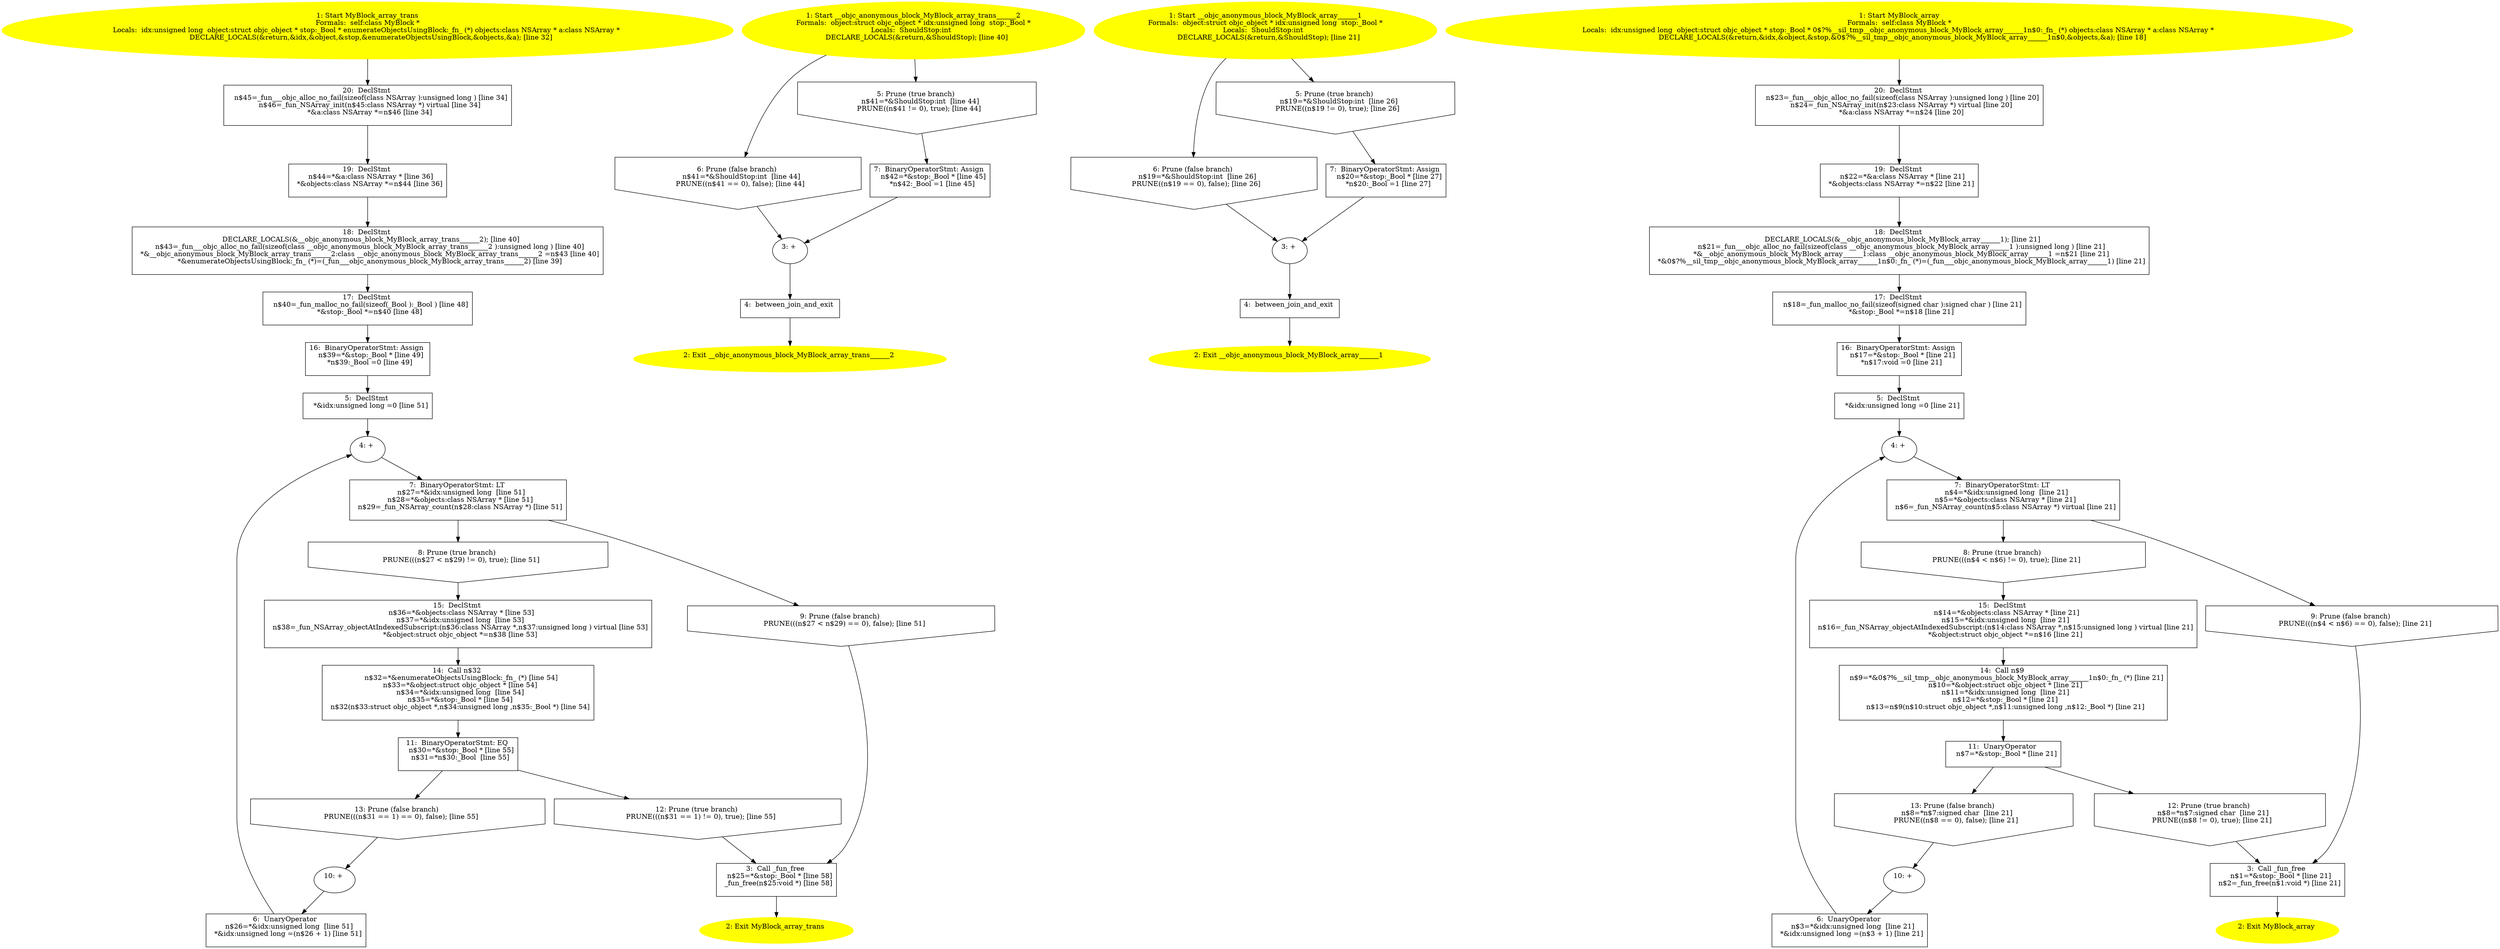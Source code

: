 /* @generated */
digraph iCFG {
"MyBlock_array_transinstance.b226fb850ede2e8d28bfda063ed8ca00_20" [label="20:  DeclStmt \n   n$45=_fun___objc_alloc_no_fail(sizeof(class NSArray ):unsigned long ) [line 34]\n  n$46=_fun_NSArray_init(n$45:class NSArray *) virtual [line 34]\n  *&a:class NSArray *=n$46 [line 34]\n " shape="box"]
	

	 "MyBlock_array_transinstance.b226fb850ede2e8d28bfda063ed8ca00_20" -> "MyBlock_array_transinstance.b226fb850ede2e8d28bfda063ed8ca00_19" ;
"MyBlock_array_transinstance.b226fb850ede2e8d28bfda063ed8ca00_19" [label="19:  DeclStmt \n   n$44=*&a:class NSArray * [line 36]\n  *&objects:class NSArray *=n$44 [line 36]\n " shape="box"]
	

	 "MyBlock_array_transinstance.b226fb850ede2e8d28bfda063ed8ca00_19" -> "MyBlock_array_transinstance.b226fb850ede2e8d28bfda063ed8ca00_18" ;
"MyBlock_array_transinstance.b226fb850ede2e8d28bfda063ed8ca00_18" [label="18:  DeclStmt \n   DECLARE_LOCALS(&__objc_anonymous_block_MyBlock_array_trans______2); [line 40]\n  n$43=_fun___objc_alloc_no_fail(sizeof(class __objc_anonymous_block_MyBlock_array_trans______2 ):unsigned long ) [line 40]\n  *&__objc_anonymous_block_MyBlock_array_trans______2:class __objc_anonymous_block_MyBlock_array_trans______2 =n$43 [line 40]\n  *&enumerateObjectsUsingBlock:_fn_ (*)=(_fun___objc_anonymous_block_MyBlock_array_trans______2) [line 39]\n " shape="box"]
	

	 "MyBlock_array_transinstance.b226fb850ede2e8d28bfda063ed8ca00_18" -> "MyBlock_array_transinstance.b226fb850ede2e8d28bfda063ed8ca00_17" ;
"MyBlock_array_transinstance.b226fb850ede2e8d28bfda063ed8ca00_17" [label="17:  DeclStmt \n   n$40=_fun_malloc_no_fail(sizeof(_Bool ):_Bool ) [line 48]\n  *&stop:_Bool *=n$40 [line 48]\n " shape="box"]
	

	 "MyBlock_array_transinstance.b226fb850ede2e8d28bfda063ed8ca00_17" -> "MyBlock_array_transinstance.b226fb850ede2e8d28bfda063ed8ca00_16" ;
"MyBlock_array_transinstance.b226fb850ede2e8d28bfda063ed8ca00_16" [label="16:  BinaryOperatorStmt: Assign \n   n$39=*&stop:_Bool * [line 49]\n  *n$39:_Bool =0 [line 49]\n " shape="box"]
	

	 "MyBlock_array_transinstance.b226fb850ede2e8d28bfda063ed8ca00_16" -> "MyBlock_array_transinstance.b226fb850ede2e8d28bfda063ed8ca00_5" ;
"MyBlock_array_transinstance.b226fb850ede2e8d28bfda063ed8ca00_15" [label="15:  DeclStmt \n   n$36=*&objects:class NSArray * [line 53]\n  n$37=*&idx:unsigned long  [line 53]\n  n$38=_fun_NSArray_objectAtIndexedSubscript:(n$36:class NSArray *,n$37:unsigned long ) virtual [line 53]\n  *&object:struct objc_object *=n$38 [line 53]\n " shape="box"]
	

	 "MyBlock_array_transinstance.b226fb850ede2e8d28bfda063ed8ca00_15" -> "MyBlock_array_transinstance.b226fb850ede2e8d28bfda063ed8ca00_14" ;
"MyBlock_array_transinstance.b226fb850ede2e8d28bfda063ed8ca00_14" [label="14:  Call n$32 \n   n$32=*&enumerateObjectsUsingBlock:_fn_ (*) [line 54]\n  n$33=*&object:struct objc_object * [line 54]\n  n$34=*&idx:unsigned long  [line 54]\n  n$35=*&stop:_Bool * [line 54]\n  n$32(n$33:struct objc_object *,n$34:unsigned long ,n$35:_Bool *) [line 54]\n " shape="box"]
	

	 "MyBlock_array_transinstance.b226fb850ede2e8d28bfda063ed8ca00_14" -> "MyBlock_array_transinstance.b226fb850ede2e8d28bfda063ed8ca00_11" ;
"MyBlock_array_transinstance.b226fb850ede2e8d28bfda063ed8ca00_13" [label="13: Prune (false branch) \n   PRUNE(((n$31 == 1) == 0), false); [line 55]\n " shape="invhouse"]
	

	 "MyBlock_array_transinstance.b226fb850ede2e8d28bfda063ed8ca00_13" -> "MyBlock_array_transinstance.b226fb850ede2e8d28bfda063ed8ca00_10" ;
"MyBlock_array_transinstance.b226fb850ede2e8d28bfda063ed8ca00_12" [label="12: Prune (true branch) \n   PRUNE(((n$31 == 1) != 0), true); [line 55]\n " shape="invhouse"]
	

	 "MyBlock_array_transinstance.b226fb850ede2e8d28bfda063ed8ca00_12" -> "MyBlock_array_transinstance.b226fb850ede2e8d28bfda063ed8ca00_3" ;
"MyBlock_array_transinstance.b226fb850ede2e8d28bfda063ed8ca00_11" [label="11:  BinaryOperatorStmt: EQ \n   n$30=*&stop:_Bool * [line 55]\n  n$31=*n$30:_Bool  [line 55]\n " shape="box"]
	

	 "MyBlock_array_transinstance.b226fb850ede2e8d28bfda063ed8ca00_11" -> "MyBlock_array_transinstance.b226fb850ede2e8d28bfda063ed8ca00_12" ;
	 "MyBlock_array_transinstance.b226fb850ede2e8d28bfda063ed8ca00_11" -> "MyBlock_array_transinstance.b226fb850ede2e8d28bfda063ed8ca00_13" ;
"MyBlock_array_transinstance.b226fb850ede2e8d28bfda063ed8ca00_10" [label="10: + \n  " ]
	

	 "MyBlock_array_transinstance.b226fb850ede2e8d28bfda063ed8ca00_10" -> "MyBlock_array_transinstance.b226fb850ede2e8d28bfda063ed8ca00_6" ;
"MyBlock_array_transinstance.b226fb850ede2e8d28bfda063ed8ca00_9" [label="9: Prune (false branch) \n   PRUNE(((n$27 < n$29) == 0), false); [line 51]\n " shape="invhouse"]
	

	 "MyBlock_array_transinstance.b226fb850ede2e8d28bfda063ed8ca00_9" -> "MyBlock_array_transinstance.b226fb850ede2e8d28bfda063ed8ca00_3" ;
"MyBlock_array_transinstance.b226fb850ede2e8d28bfda063ed8ca00_8" [label="8: Prune (true branch) \n   PRUNE(((n$27 < n$29) != 0), true); [line 51]\n " shape="invhouse"]
	

	 "MyBlock_array_transinstance.b226fb850ede2e8d28bfda063ed8ca00_8" -> "MyBlock_array_transinstance.b226fb850ede2e8d28bfda063ed8ca00_15" ;
"MyBlock_array_transinstance.b226fb850ede2e8d28bfda063ed8ca00_7" [label="7:  BinaryOperatorStmt: LT \n   n$27=*&idx:unsigned long  [line 51]\n  n$28=*&objects:class NSArray * [line 51]\n  n$29=_fun_NSArray_count(n$28:class NSArray *) [line 51]\n " shape="box"]
	

	 "MyBlock_array_transinstance.b226fb850ede2e8d28bfda063ed8ca00_7" -> "MyBlock_array_transinstance.b226fb850ede2e8d28bfda063ed8ca00_8" ;
	 "MyBlock_array_transinstance.b226fb850ede2e8d28bfda063ed8ca00_7" -> "MyBlock_array_transinstance.b226fb850ede2e8d28bfda063ed8ca00_9" ;
"MyBlock_array_transinstance.b226fb850ede2e8d28bfda063ed8ca00_6" [label="6:  UnaryOperator \n   n$26=*&idx:unsigned long  [line 51]\n  *&idx:unsigned long =(n$26 + 1) [line 51]\n " shape="box"]
	

	 "MyBlock_array_transinstance.b226fb850ede2e8d28bfda063ed8ca00_6" -> "MyBlock_array_transinstance.b226fb850ede2e8d28bfda063ed8ca00_4" ;
"MyBlock_array_transinstance.b226fb850ede2e8d28bfda063ed8ca00_5" [label="5:  DeclStmt \n   *&idx:unsigned long =0 [line 51]\n " shape="box"]
	

	 "MyBlock_array_transinstance.b226fb850ede2e8d28bfda063ed8ca00_5" -> "MyBlock_array_transinstance.b226fb850ede2e8d28bfda063ed8ca00_4" ;
"MyBlock_array_transinstance.b226fb850ede2e8d28bfda063ed8ca00_4" [label="4: + \n  " ]
	

	 "MyBlock_array_transinstance.b226fb850ede2e8d28bfda063ed8ca00_4" -> "MyBlock_array_transinstance.b226fb850ede2e8d28bfda063ed8ca00_7" ;
"MyBlock_array_transinstance.b226fb850ede2e8d28bfda063ed8ca00_3" [label="3:  Call _fun_free \n   n$25=*&stop:_Bool * [line 58]\n  _fun_free(n$25:void *) [line 58]\n " shape="box"]
	

	 "MyBlock_array_transinstance.b226fb850ede2e8d28bfda063ed8ca00_3" -> "MyBlock_array_transinstance.b226fb850ede2e8d28bfda063ed8ca00_2" ;
"MyBlock_array_transinstance.b226fb850ede2e8d28bfda063ed8ca00_2" [label="2: Exit MyBlock_array_trans \n  " color=yellow style=filled]
	

"MyBlock_array_transinstance.b226fb850ede2e8d28bfda063ed8ca00_1" [label="1: Start MyBlock_array_trans\nFormals:  self:class MyBlock *\nLocals:  idx:unsigned long  object:struct objc_object * stop:_Bool * enumerateObjectsUsingBlock:_fn_ (*) objects:class NSArray * a:class NSArray * \n   DECLARE_LOCALS(&return,&idx,&object,&stop,&enumerateObjectsUsingBlock,&objects,&a); [line 32]\n " color=yellow style=filled]
	

	 "MyBlock_array_transinstance.b226fb850ede2e8d28bfda063ed8ca00_1" -> "MyBlock_array_transinstance.b226fb850ede2e8d28bfda063ed8ca00_20" ;
"__objc_anonymous_block_MyBlock_array_trans______2.fea1d428975900396f66cb7e1f340c5f_7" [label="7:  BinaryOperatorStmt: Assign \n   n$42=*&stop:_Bool * [line 45]\n  *n$42:_Bool =1 [line 45]\n " shape="box"]
	

	 "__objc_anonymous_block_MyBlock_array_trans______2.fea1d428975900396f66cb7e1f340c5f_7" -> "__objc_anonymous_block_MyBlock_array_trans______2.fea1d428975900396f66cb7e1f340c5f_3" ;
"__objc_anonymous_block_MyBlock_array_trans______2.fea1d428975900396f66cb7e1f340c5f_6" [label="6: Prune (false branch) \n   n$41=*&ShouldStop:int  [line 44]\n  PRUNE((n$41 == 0), false); [line 44]\n " shape="invhouse"]
	

	 "__objc_anonymous_block_MyBlock_array_trans______2.fea1d428975900396f66cb7e1f340c5f_6" -> "__objc_anonymous_block_MyBlock_array_trans______2.fea1d428975900396f66cb7e1f340c5f_3" ;
"__objc_anonymous_block_MyBlock_array_trans______2.fea1d428975900396f66cb7e1f340c5f_5" [label="5: Prune (true branch) \n   n$41=*&ShouldStop:int  [line 44]\n  PRUNE((n$41 != 0), true); [line 44]\n " shape="invhouse"]
	

	 "__objc_anonymous_block_MyBlock_array_trans______2.fea1d428975900396f66cb7e1f340c5f_5" -> "__objc_anonymous_block_MyBlock_array_trans______2.fea1d428975900396f66cb7e1f340c5f_7" ;
"__objc_anonymous_block_MyBlock_array_trans______2.fea1d428975900396f66cb7e1f340c5f_4" [label="4:  between_join_and_exit \n  " shape="box"]
	

	 "__objc_anonymous_block_MyBlock_array_trans______2.fea1d428975900396f66cb7e1f340c5f_4" -> "__objc_anonymous_block_MyBlock_array_trans______2.fea1d428975900396f66cb7e1f340c5f_2" ;
"__objc_anonymous_block_MyBlock_array_trans______2.fea1d428975900396f66cb7e1f340c5f_3" [label="3: + \n  " ]
	

	 "__objc_anonymous_block_MyBlock_array_trans______2.fea1d428975900396f66cb7e1f340c5f_3" -> "__objc_anonymous_block_MyBlock_array_trans______2.fea1d428975900396f66cb7e1f340c5f_4" ;
"__objc_anonymous_block_MyBlock_array_trans______2.fea1d428975900396f66cb7e1f340c5f_2" [label="2: Exit __objc_anonymous_block_MyBlock_array_trans______2 \n  " color=yellow style=filled]
	

"__objc_anonymous_block_MyBlock_array_trans______2.fea1d428975900396f66cb7e1f340c5f_1" [label="1: Start __objc_anonymous_block_MyBlock_array_trans______2\nFormals:  object:struct objc_object * idx:unsigned long  stop:_Bool *\nLocals:  ShouldStop:int  \n   DECLARE_LOCALS(&return,&ShouldStop); [line 40]\n " color=yellow style=filled]
	

	 "__objc_anonymous_block_MyBlock_array_trans______2.fea1d428975900396f66cb7e1f340c5f_1" -> "__objc_anonymous_block_MyBlock_array_trans______2.fea1d428975900396f66cb7e1f340c5f_5" ;
	 "__objc_anonymous_block_MyBlock_array_trans______2.fea1d428975900396f66cb7e1f340c5f_1" -> "__objc_anonymous_block_MyBlock_array_trans______2.fea1d428975900396f66cb7e1f340c5f_6" ;
"__objc_anonymous_block_MyBlock_array______1.bbadc16d5b5c97477e972b47a398046c_7" [label="7:  BinaryOperatorStmt: Assign \n   n$20=*&stop:_Bool * [line 27]\n  *n$20:_Bool =1 [line 27]\n " shape="box"]
	

	 "__objc_anonymous_block_MyBlock_array______1.bbadc16d5b5c97477e972b47a398046c_7" -> "__objc_anonymous_block_MyBlock_array______1.bbadc16d5b5c97477e972b47a398046c_3" ;
"__objc_anonymous_block_MyBlock_array______1.bbadc16d5b5c97477e972b47a398046c_6" [label="6: Prune (false branch) \n   n$19=*&ShouldStop:int  [line 26]\n  PRUNE((n$19 == 0), false); [line 26]\n " shape="invhouse"]
	

	 "__objc_anonymous_block_MyBlock_array______1.bbadc16d5b5c97477e972b47a398046c_6" -> "__objc_anonymous_block_MyBlock_array______1.bbadc16d5b5c97477e972b47a398046c_3" ;
"__objc_anonymous_block_MyBlock_array______1.bbadc16d5b5c97477e972b47a398046c_5" [label="5: Prune (true branch) \n   n$19=*&ShouldStop:int  [line 26]\n  PRUNE((n$19 != 0), true); [line 26]\n " shape="invhouse"]
	

	 "__objc_anonymous_block_MyBlock_array______1.bbadc16d5b5c97477e972b47a398046c_5" -> "__objc_anonymous_block_MyBlock_array______1.bbadc16d5b5c97477e972b47a398046c_7" ;
"__objc_anonymous_block_MyBlock_array______1.bbadc16d5b5c97477e972b47a398046c_4" [label="4:  between_join_and_exit \n  " shape="box"]
	

	 "__objc_anonymous_block_MyBlock_array______1.bbadc16d5b5c97477e972b47a398046c_4" -> "__objc_anonymous_block_MyBlock_array______1.bbadc16d5b5c97477e972b47a398046c_2" ;
"__objc_anonymous_block_MyBlock_array______1.bbadc16d5b5c97477e972b47a398046c_3" [label="3: + \n  " ]
	

	 "__objc_anonymous_block_MyBlock_array______1.bbadc16d5b5c97477e972b47a398046c_3" -> "__objc_anonymous_block_MyBlock_array______1.bbadc16d5b5c97477e972b47a398046c_4" ;
"__objc_anonymous_block_MyBlock_array______1.bbadc16d5b5c97477e972b47a398046c_2" [label="2: Exit __objc_anonymous_block_MyBlock_array______1 \n  " color=yellow style=filled]
	

"__objc_anonymous_block_MyBlock_array______1.bbadc16d5b5c97477e972b47a398046c_1" [label="1: Start __objc_anonymous_block_MyBlock_array______1\nFormals:  object:struct objc_object * idx:unsigned long  stop:_Bool *\nLocals:  ShouldStop:int  \n   DECLARE_LOCALS(&return,&ShouldStop); [line 21]\n " color=yellow style=filled]
	

	 "__objc_anonymous_block_MyBlock_array______1.bbadc16d5b5c97477e972b47a398046c_1" -> "__objc_anonymous_block_MyBlock_array______1.bbadc16d5b5c97477e972b47a398046c_5" ;
	 "__objc_anonymous_block_MyBlock_array______1.bbadc16d5b5c97477e972b47a398046c_1" -> "__objc_anonymous_block_MyBlock_array______1.bbadc16d5b5c97477e972b47a398046c_6" ;
"MyBlock_arrayinstance.e60a71a04a429b0f430d6a6cafa42532_20" [label="20:  DeclStmt \n   n$23=_fun___objc_alloc_no_fail(sizeof(class NSArray ):unsigned long ) [line 20]\n  n$24=_fun_NSArray_init(n$23:class NSArray *) virtual [line 20]\n  *&a:class NSArray *=n$24 [line 20]\n " shape="box"]
	

	 "MyBlock_arrayinstance.e60a71a04a429b0f430d6a6cafa42532_20" -> "MyBlock_arrayinstance.e60a71a04a429b0f430d6a6cafa42532_19" ;
"MyBlock_arrayinstance.e60a71a04a429b0f430d6a6cafa42532_19" [label="19:  DeclStmt \n   n$22=*&a:class NSArray * [line 21]\n  *&objects:class NSArray *=n$22 [line 21]\n " shape="box"]
	

	 "MyBlock_arrayinstance.e60a71a04a429b0f430d6a6cafa42532_19" -> "MyBlock_arrayinstance.e60a71a04a429b0f430d6a6cafa42532_18" ;
"MyBlock_arrayinstance.e60a71a04a429b0f430d6a6cafa42532_18" [label="18:  DeclStmt \n   DECLARE_LOCALS(&__objc_anonymous_block_MyBlock_array______1); [line 21]\n  n$21=_fun___objc_alloc_no_fail(sizeof(class __objc_anonymous_block_MyBlock_array______1 ):unsigned long ) [line 21]\n  *&__objc_anonymous_block_MyBlock_array______1:class __objc_anonymous_block_MyBlock_array______1 =n$21 [line 21]\n  *&0$?%__sil_tmp__objc_anonymous_block_MyBlock_array______1n$0:_fn_ (*)=(_fun___objc_anonymous_block_MyBlock_array______1) [line 21]\n " shape="box"]
	

	 "MyBlock_arrayinstance.e60a71a04a429b0f430d6a6cafa42532_18" -> "MyBlock_arrayinstance.e60a71a04a429b0f430d6a6cafa42532_17" ;
"MyBlock_arrayinstance.e60a71a04a429b0f430d6a6cafa42532_17" [label="17:  DeclStmt \n   n$18=_fun_malloc_no_fail(sizeof(signed char ):signed char ) [line 21]\n  *&stop:_Bool *=n$18 [line 21]\n " shape="box"]
	

	 "MyBlock_arrayinstance.e60a71a04a429b0f430d6a6cafa42532_17" -> "MyBlock_arrayinstance.e60a71a04a429b0f430d6a6cafa42532_16" ;
"MyBlock_arrayinstance.e60a71a04a429b0f430d6a6cafa42532_16" [label="16:  BinaryOperatorStmt: Assign \n   n$17=*&stop:_Bool * [line 21]\n  *n$17:void =0 [line 21]\n " shape="box"]
	

	 "MyBlock_arrayinstance.e60a71a04a429b0f430d6a6cafa42532_16" -> "MyBlock_arrayinstance.e60a71a04a429b0f430d6a6cafa42532_5" ;
"MyBlock_arrayinstance.e60a71a04a429b0f430d6a6cafa42532_15" [label="15:  DeclStmt \n   n$14=*&objects:class NSArray * [line 21]\n  n$15=*&idx:unsigned long  [line 21]\n  n$16=_fun_NSArray_objectAtIndexedSubscript:(n$14:class NSArray *,n$15:unsigned long ) virtual [line 21]\n  *&object:struct objc_object *=n$16 [line 21]\n " shape="box"]
	

	 "MyBlock_arrayinstance.e60a71a04a429b0f430d6a6cafa42532_15" -> "MyBlock_arrayinstance.e60a71a04a429b0f430d6a6cafa42532_14" ;
"MyBlock_arrayinstance.e60a71a04a429b0f430d6a6cafa42532_14" [label="14:  Call n$9 \n   n$9=*&0$?%__sil_tmp__objc_anonymous_block_MyBlock_array______1n$0:_fn_ (*) [line 21]\n  n$10=*&object:struct objc_object * [line 21]\n  n$11=*&idx:unsigned long  [line 21]\n  n$12=*&stop:_Bool * [line 21]\n  n$13=n$9(n$10:struct objc_object *,n$11:unsigned long ,n$12:_Bool *) [line 21]\n " shape="box"]
	

	 "MyBlock_arrayinstance.e60a71a04a429b0f430d6a6cafa42532_14" -> "MyBlock_arrayinstance.e60a71a04a429b0f430d6a6cafa42532_11" ;
"MyBlock_arrayinstance.e60a71a04a429b0f430d6a6cafa42532_13" [label="13: Prune (false branch) \n   n$8=*n$7:signed char  [line 21]\n  PRUNE((n$8 == 0), false); [line 21]\n " shape="invhouse"]
	

	 "MyBlock_arrayinstance.e60a71a04a429b0f430d6a6cafa42532_13" -> "MyBlock_arrayinstance.e60a71a04a429b0f430d6a6cafa42532_10" ;
"MyBlock_arrayinstance.e60a71a04a429b0f430d6a6cafa42532_12" [label="12: Prune (true branch) \n   n$8=*n$7:signed char  [line 21]\n  PRUNE((n$8 != 0), true); [line 21]\n " shape="invhouse"]
	

	 "MyBlock_arrayinstance.e60a71a04a429b0f430d6a6cafa42532_12" -> "MyBlock_arrayinstance.e60a71a04a429b0f430d6a6cafa42532_3" ;
"MyBlock_arrayinstance.e60a71a04a429b0f430d6a6cafa42532_11" [label="11:  UnaryOperator \n   n$7=*&stop:_Bool * [line 21]\n " shape="box"]
	

	 "MyBlock_arrayinstance.e60a71a04a429b0f430d6a6cafa42532_11" -> "MyBlock_arrayinstance.e60a71a04a429b0f430d6a6cafa42532_12" ;
	 "MyBlock_arrayinstance.e60a71a04a429b0f430d6a6cafa42532_11" -> "MyBlock_arrayinstance.e60a71a04a429b0f430d6a6cafa42532_13" ;
"MyBlock_arrayinstance.e60a71a04a429b0f430d6a6cafa42532_10" [label="10: + \n  " ]
	

	 "MyBlock_arrayinstance.e60a71a04a429b0f430d6a6cafa42532_10" -> "MyBlock_arrayinstance.e60a71a04a429b0f430d6a6cafa42532_6" ;
"MyBlock_arrayinstance.e60a71a04a429b0f430d6a6cafa42532_9" [label="9: Prune (false branch) \n   PRUNE(((n$4 < n$6) == 0), false); [line 21]\n " shape="invhouse"]
	

	 "MyBlock_arrayinstance.e60a71a04a429b0f430d6a6cafa42532_9" -> "MyBlock_arrayinstance.e60a71a04a429b0f430d6a6cafa42532_3" ;
"MyBlock_arrayinstance.e60a71a04a429b0f430d6a6cafa42532_8" [label="8: Prune (true branch) \n   PRUNE(((n$4 < n$6) != 0), true); [line 21]\n " shape="invhouse"]
	

	 "MyBlock_arrayinstance.e60a71a04a429b0f430d6a6cafa42532_8" -> "MyBlock_arrayinstance.e60a71a04a429b0f430d6a6cafa42532_15" ;
"MyBlock_arrayinstance.e60a71a04a429b0f430d6a6cafa42532_7" [label="7:  BinaryOperatorStmt: LT \n   n$4=*&idx:unsigned long  [line 21]\n  n$5=*&objects:class NSArray * [line 21]\n  n$6=_fun_NSArray_count(n$5:class NSArray *) virtual [line 21]\n " shape="box"]
	

	 "MyBlock_arrayinstance.e60a71a04a429b0f430d6a6cafa42532_7" -> "MyBlock_arrayinstance.e60a71a04a429b0f430d6a6cafa42532_8" ;
	 "MyBlock_arrayinstance.e60a71a04a429b0f430d6a6cafa42532_7" -> "MyBlock_arrayinstance.e60a71a04a429b0f430d6a6cafa42532_9" ;
"MyBlock_arrayinstance.e60a71a04a429b0f430d6a6cafa42532_6" [label="6:  UnaryOperator \n   n$3=*&idx:unsigned long  [line 21]\n  *&idx:unsigned long =(n$3 + 1) [line 21]\n " shape="box"]
	

	 "MyBlock_arrayinstance.e60a71a04a429b0f430d6a6cafa42532_6" -> "MyBlock_arrayinstance.e60a71a04a429b0f430d6a6cafa42532_4" ;
"MyBlock_arrayinstance.e60a71a04a429b0f430d6a6cafa42532_5" [label="5:  DeclStmt \n   *&idx:unsigned long =0 [line 21]\n " shape="box"]
	

	 "MyBlock_arrayinstance.e60a71a04a429b0f430d6a6cafa42532_5" -> "MyBlock_arrayinstance.e60a71a04a429b0f430d6a6cafa42532_4" ;
"MyBlock_arrayinstance.e60a71a04a429b0f430d6a6cafa42532_4" [label="4: + \n  " ]
	

	 "MyBlock_arrayinstance.e60a71a04a429b0f430d6a6cafa42532_4" -> "MyBlock_arrayinstance.e60a71a04a429b0f430d6a6cafa42532_7" ;
"MyBlock_arrayinstance.e60a71a04a429b0f430d6a6cafa42532_3" [label="3:  Call _fun_free \n   n$1=*&stop:_Bool * [line 21]\n  n$2=_fun_free(n$1:void *) [line 21]\n " shape="box"]
	

	 "MyBlock_arrayinstance.e60a71a04a429b0f430d6a6cafa42532_3" -> "MyBlock_arrayinstance.e60a71a04a429b0f430d6a6cafa42532_2" ;
"MyBlock_arrayinstance.e60a71a04a429b0f430d6a6cafa42532_2" [label="2: Exit MyBlock_array \n  " color=yellow style=filled]
	

"MyBlock_arrayinstance.e60a71a04a429b0f430d6a6cafa42532_1" [label="1: Start MyBlock_array\nFormals:  self:class MyBlock *\nLocals:  idx:unsigned long  object:struct objc_object * stop:_Bool * 0$?%__sil_tmp__objc_anonymous_block_MyBlock_array______1n$0:_fn_ (*) objects:class NSArray * a:class NSArray * \n   DECLARE_LOCALS(&return,&idx,&object,&stop,&0$?%__sil_tmp__objc_anonymous_block_MyBlock_array______1n$0,&objects,&a); [line 18]\n " color=yellow style=filled]
	

	 "MyBlock_arrayinstance.e60a71a04a429b0f430d6a6cafa42532_1" -> "MyBlock_arrayinstance.e60a71a04a429b0f430d6a6cafa42532_20" ;
}
